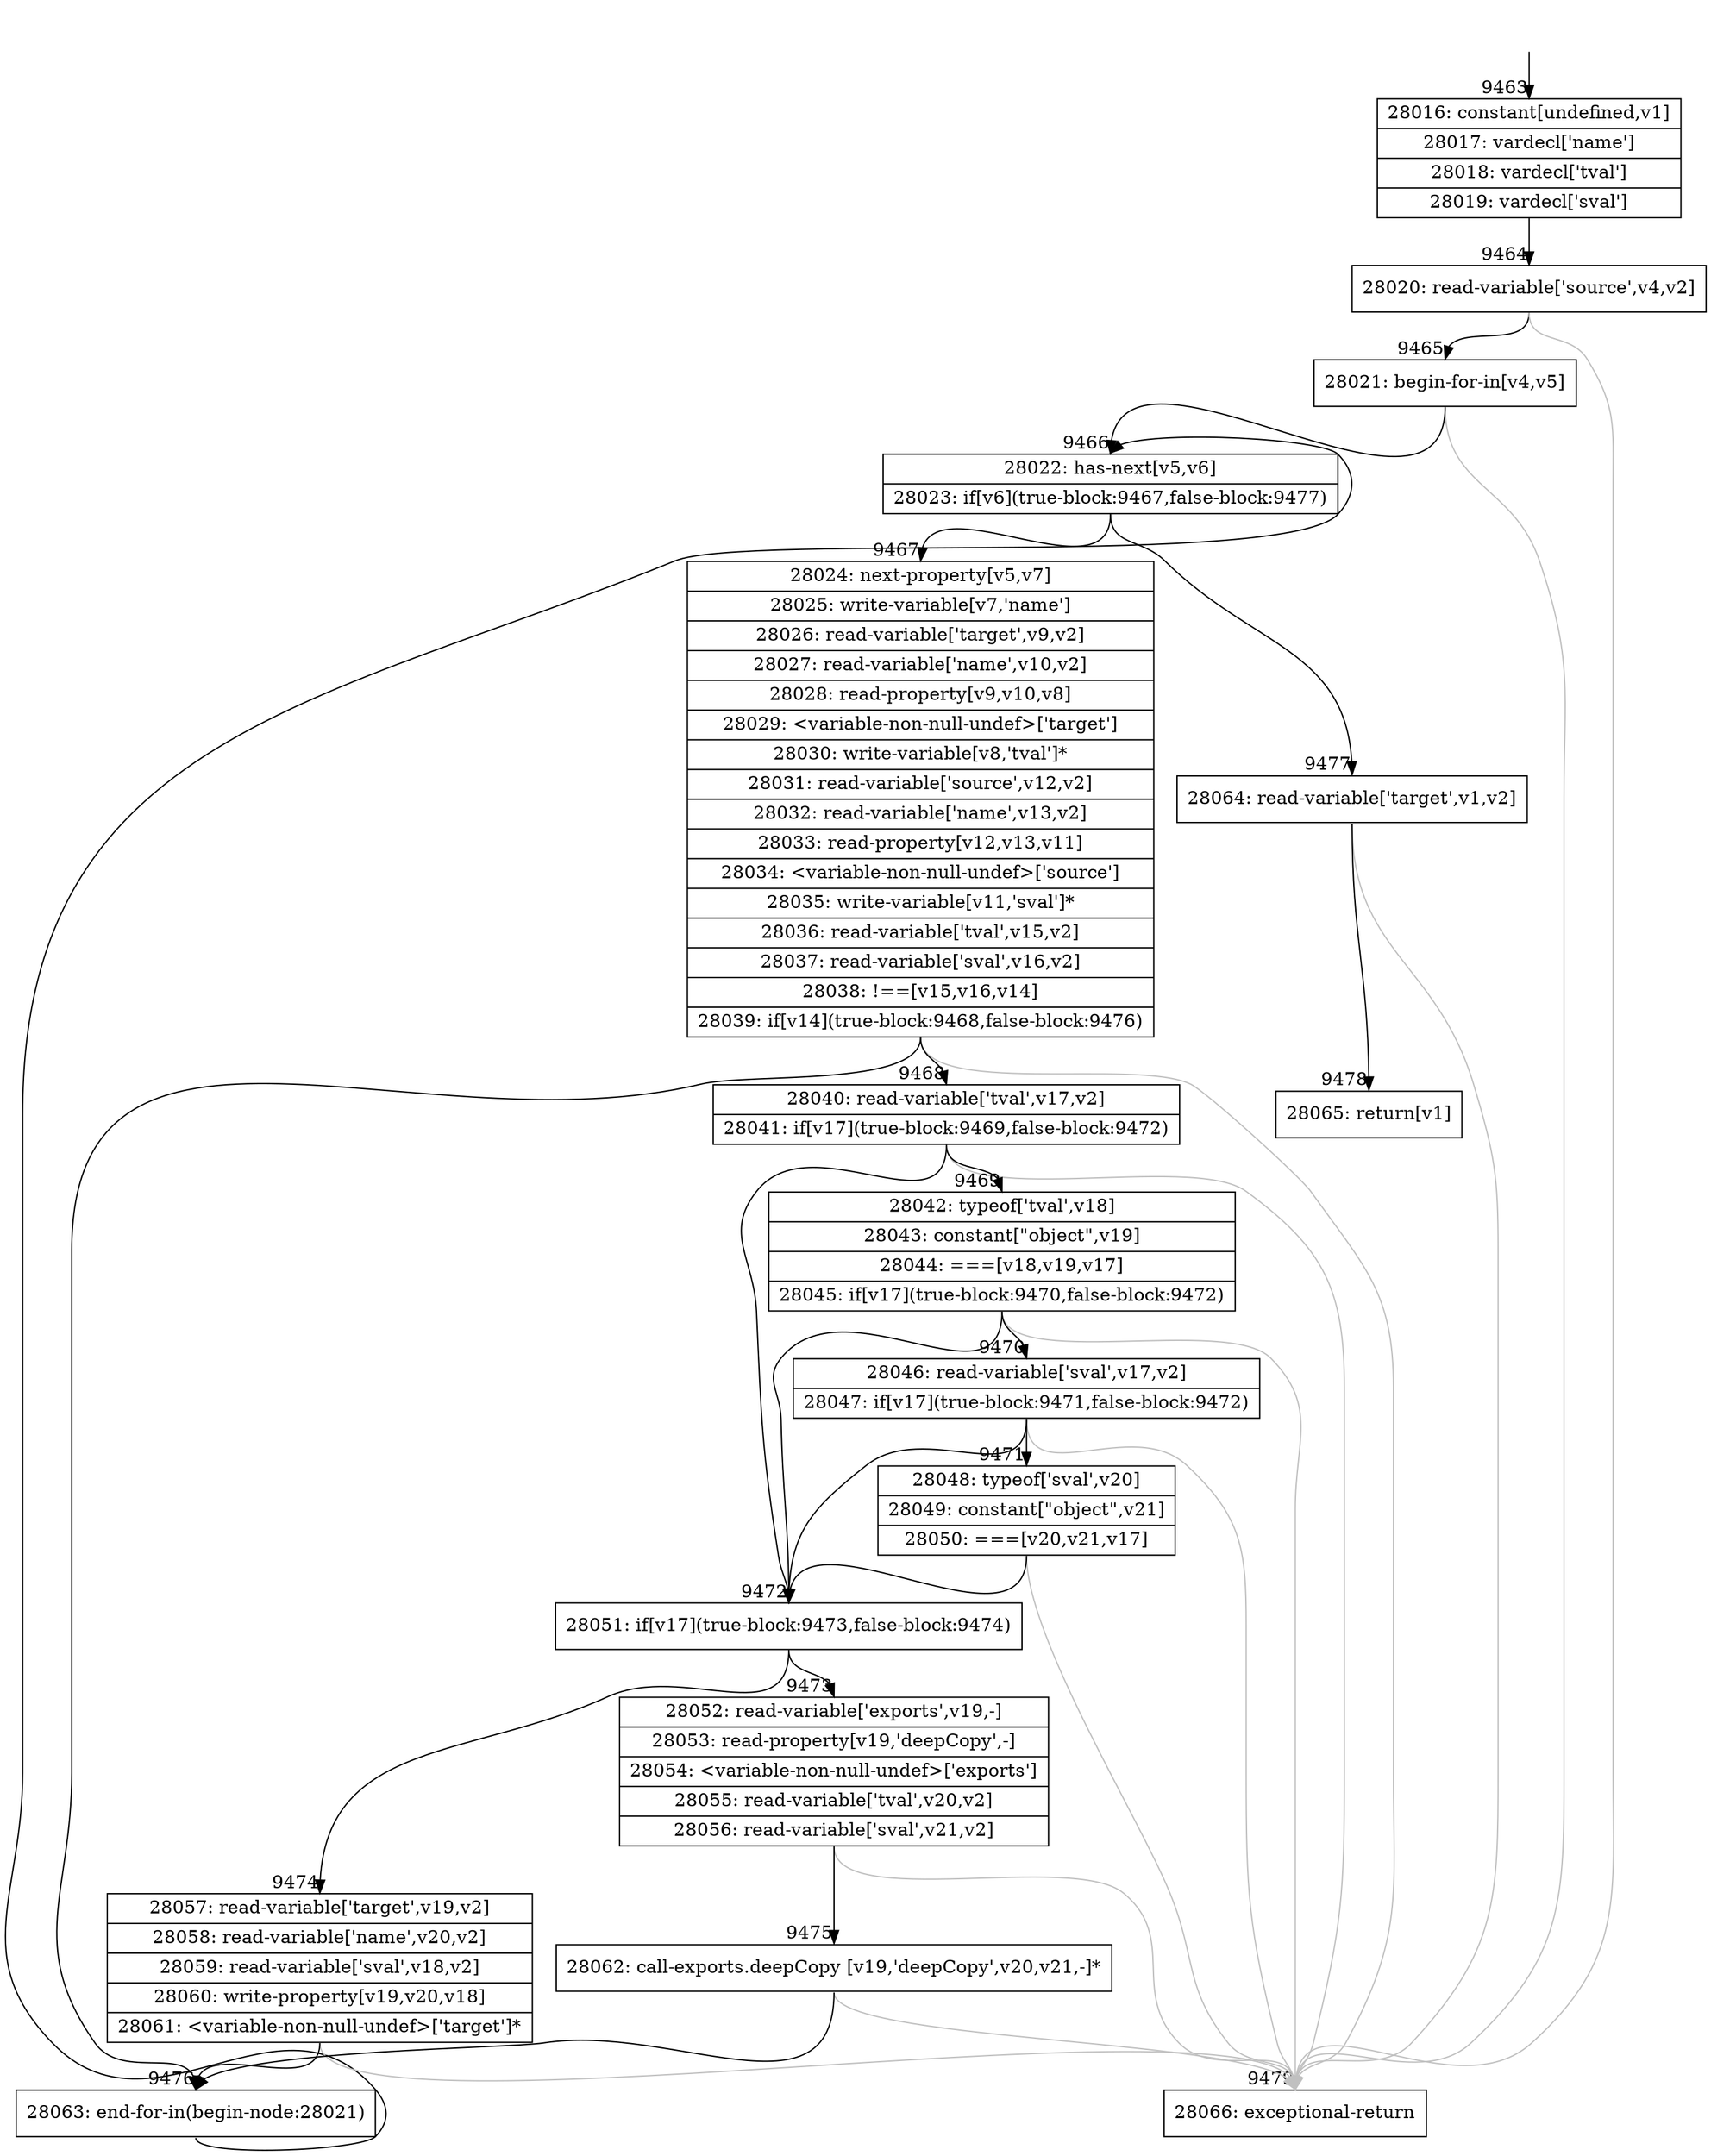 digraph {
rankdir="TD"
BB_entry651[shape=none,label=""];
BB_entry651 -> BB9463 [tailport=s, headport=n, headlabel="    9463"]
BB9463 [shape=record label="{28016: constant[undefined,v1]|28017: vardecl['name']|28018: vardecl['tval']|28019: vardecl['sval']}" ] 
BB9463 -> BB9464 [tailport=s, headport=n, headlabel="      9464"]
BB9464 [shape=record label="{28020: read-variable['source',v4,v2]}" ] 
BB9464 -> BB9465 [tailport=s, headport=n, headlabel="      9465"]
BB9464 -> BB9479 [tailport=s, headport=n, color=gray, headlabel="      9479"]
BB9465 [shape=record label="{28021: begin-for-in[v4,v5]}" ] 
BB9465 -> BB9466 [tailport=s, headport=n, headlabel="      9466"]
BB9465 -> BB9479 [tailport=s, headport=n, color=gray]
BB9466 [shape=record label="{28022: has-next[v5,v6]|28023: if[v6](true-block:9467,false-block:9477)}" ] 
BB9466 -> BB9467 [tailport=s, headport=n, headlabel="      9467"]
BB9466 -> BB9477 [tailport=s, headport=n, headlabel="      9477"]
BB9467 [shape=record label="{28024: next-property[v5,v7]|28025: write-variable[v7,'name']|28026: read-variable['target',v9,v2]|28027: read-variable['name',v10,v2]|28028: read-property[v9,v10,v8]|28029: \<variable-non-null-undef\>['target']|28030: write-variable[v8,'tval']*|28031: read-variable['source',v12,v2]|28032: read-variable['name',v13,v2]|28033: read-property[v12,v13,v11]|28034: \<variable-non-null-undef\>['source']|28035: write-variable[v11,'sval']*|28036: read-variable['tval',v15,v2]|28037: read-variable['sval',v16,v2]|28038: !==[v15,v16,v14]|28039: if[v14](true-block:9468,false-block:9476)}" ] 
BB9467 -> BB9468 [tailport=s, headport=n, headlabel="      9468"]
BB9467 -> BB9476 [tailport=s, headport=n, headlabel="      9476"]
BB9467 -> BB9479 [tailport=s, headport=n, color=gray]
BB9468 [shape=record label="{28040: read-variable['tval',v17,v2]|28041: if[v17](true-block:9469,false-block:9472)}" ] 
BB9468 -> BB9472 [tailport=s, headport=n, headlabel="      9472"]
BB9468 -> BB9469 [tailport=s, headport=n, headlabel="      9469"]
BB9468 -> BB9479 [tailport=s, headport=n, color=gray]
BB9469 [shape=record label="{28042: typeof['tval',v18]|28043: constant[\"object\",v19]|28044: ===[v18,v19,v17]|28045: if[v17](true-block:9470,false-block:9472)}" ] 
BB9469 -> BB9472 [tailport=s, headport=n]
BB9469 -> BB9470 [tailport=s, headport=n, headlabel="      9470"]
BB9469 -> BB9479 [tailport=s, headport=n, color=gray]
BB9470 [shape=record label="{28046: read-variable['sval',v17,v2]|28047: if[v17](true-block:9471,false-block:9472)}" ] 
BB9470 -> BB9472 [tailport=s, headport=n]
BB9470 -> BB9471 [tailport=s, headport=n, headlabel="      9471"]
BB9470 -> BB9479 [tailport=s, headport=n, color=gray]
BB9471 [shape=record label="{28048: typeof['sval',v20]|28049: constant[\"object\",v21]|28050: ===[v20,v21,v17]}" ] 
BB9471 -> BB9472 [tailport=s, headport=n]
BB9471 -> BB9479 [tailport=s, headport=n, color=gray]
BB9472 [shape=record label="{28051: if[v17](true-block:9473,false-block:9474)}" ] 
BB9472 -> BB9473 [tailport=s, headport=n, headlabel="      9473"]
BB9472 -> BB9474 [tailport=s, headport=n, headlabel="      9474"]
BB9473 [shape=record label="{28052: read-variable['exports',v19,-]|28053: read-property[v19,'deepCopy',-]|28054: \<variable-non-null-undef\>['exports']|28055: read-variable['tval',v20,v2]|28056: read-variable['sval',v21,v2]}" ] 
BB9473 -> BB9475 [tailport=s, headport=n, headlabel="      9475"]
BB9473 -> BB9479 [tailport=s, headport=n, color=gray]
BB9474 [shape=record label="{28057: read-variable['target',v19,v2]|28058: read-variable['name',v20,v2]|28059: read-variable['sval',v18,v2]|28060: write-property[v19,v20,v18]|28061: \<variable-non-null-undef\>['target']*}" ] 
BB9474 -> BB9476 [tailport=s, headport=n]
BB9474 -> BB9479 [tailport=s, headport=n, color=gray]
BB9475 [shape=record label="{28062: call-exports.deepCopy [v19,'deepCopy',v20,v21,-]*}" ] 
BB9475 -> BB9476 [tailport=s, headport=n]
BB9475 -> BB9479 [tailport=s, headport=n, color=gray]
BB9476 [shape=record label="{28063: end-for-in(begin-node:28021)}" ] 
BB9476 -> BB9466 [tailport=s, headport=n]
BB9477 [shape=record label="{28064: read-variable['target',v1,v2]}" ] 
BB9477 -> BB9478 [tailport=s, headport=n, headlabel="      9478"]
BB9477 -> BB9479 [tailport=s, headport=n, color=gray]
BB9478 [shape=record label="{28065: return[v1]}" ] 
BB9479 [shape=record label="{28066: exceptional-return}" ] 
//#$~ 13242
}
